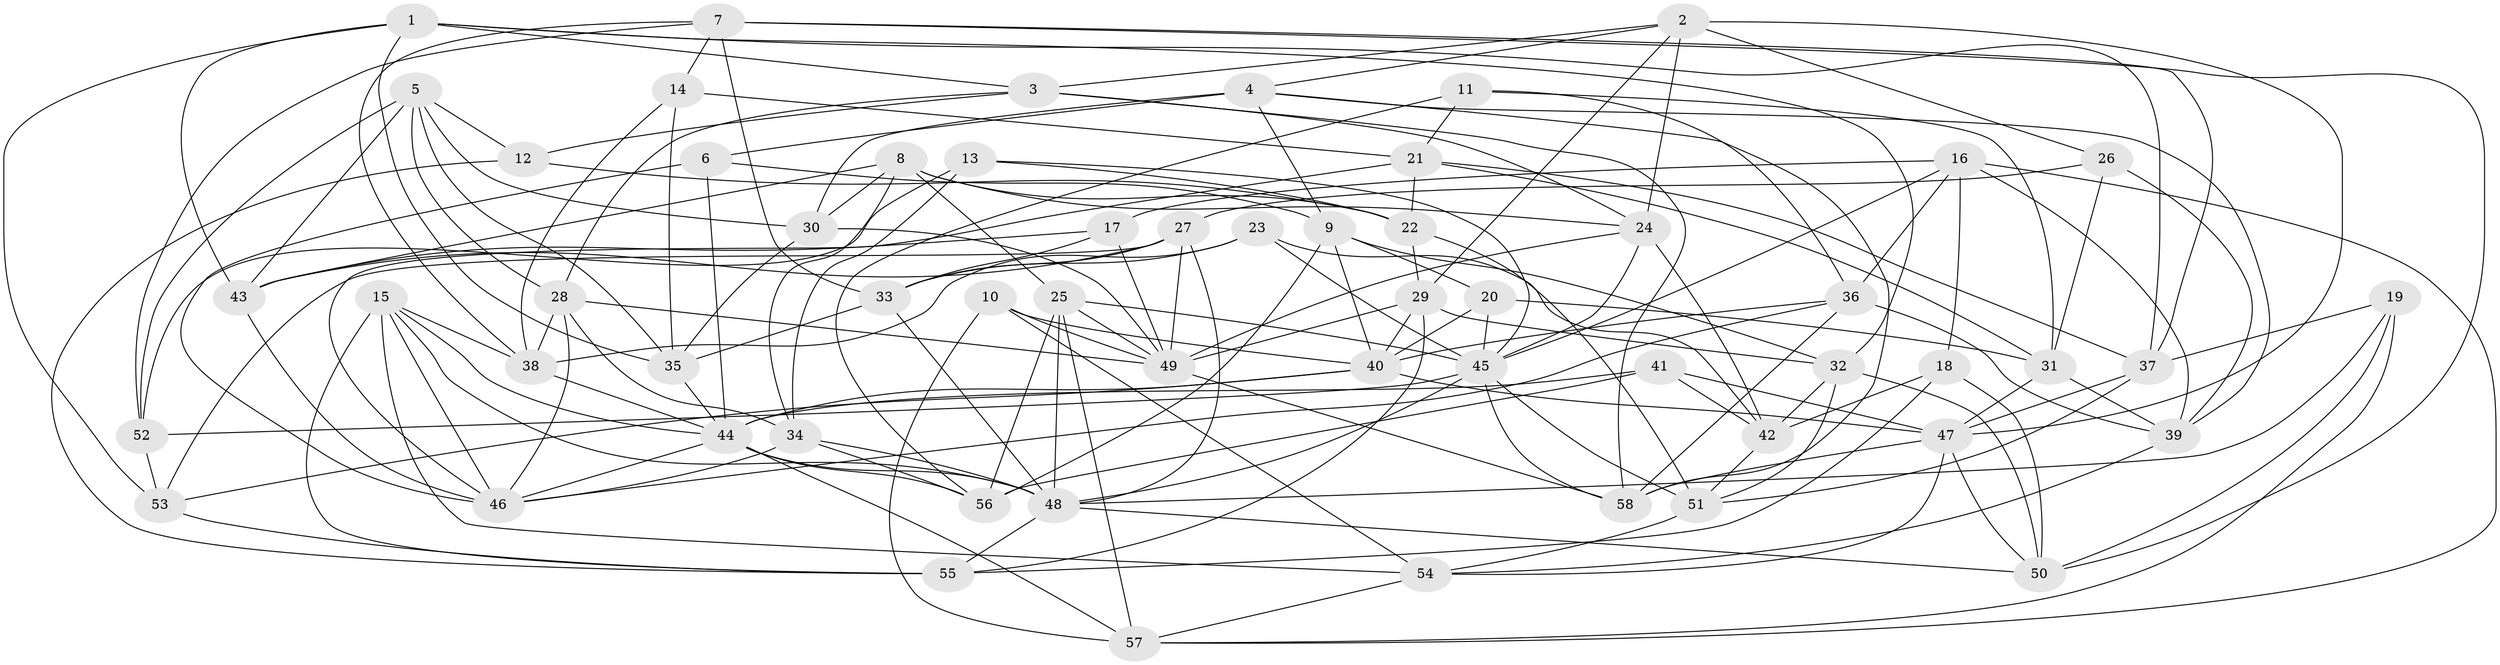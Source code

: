 // original degree distribution, {4: 1.0}
// Generated by graph-tools (version 1.1) at 2025/50/03/09/25 03:50:47]
// undirected, 58 vertices, 170 edges
graph export_dot {
graph [start="1"]
  node [color=gray90,style=filled];
  1;
  2;
  3;
  4;
  5;
  6;
  7;
  8;
  9;
  10;
  11;
  12;
  13;
  14;
  15;
  16;
  17;
  18;
  19;
  20;
  21;
  22;
  23;
  24;
  25;
  26;
  27;
  28;
  29;
  30;
  31;
  32;
  33;
  34;
  35;
  36;
  37;
  38;
  39;
  40;
  41;
  42;
  43;
  44;
  45;
  46;
  47;
  48;
  49;
  50;
  51;
  52;
  53;
  54;
  55;
  56;
  57;
  58;
  1 -- 3 [weight=1.0];
  1 -- 32 [weight=1.0];
  1 -- 35 [weight=1.0];
  1 -- 37 [weight=1.0];
  1 -- 43 [weight=1.0];
  1 -- 53 [weight=1.0];
  2 -- 3 [weight=1.0];
  2 -- 4 [weight=1.0];
  2 -- 24 [weight=1.0];
  2 -- 26 [weight=1.0];
  2 -- 29 [weight=1.0];
  2 -- 47 [weight=1.0];
  3 -- 12 [weight=1.0];
  3 -- 24 [weight=1.0];
  3 -- 28 [weight=1.0];
  3 -- 58 [weight=1.0];
  4 -- 6 [weight=1.0];
  4 -- 9 [weight=1.0];
  4 -- 30 [weight=1.0];
  4 -- 39 [weight=1.0];
  4 -- 58 [weight=1.0];
  5 -- 12 [weight=1.0];
  5 -- 28 [weight=1.0];
  5 -- 30 [weight=1.0];
  5 -- 35 [weight=1.0];
  5 -- 43 [weight=1.0];
  5 -- 52 [weight=1.0];
  6 -- 9 [weight=1.0];
  6 -- 44 [weight=1.0];
  6 -- 46 [weight=1.0];
  7 -- 14 [weight=1.0];
  7 -- 33 [weight=1.0];
  7 -- 37 [weight=1.0];
  7 -- 38 [weight=1.0];
  7 -- 50 [weight=1.0];
  7 -- 52 [weight=1.0];
  8 -- 22 [weight=1.0];
  8 -- 24 [weight=1.0];
  8 -- 25 [weight=1.0];
  8 -- 30 [weight=1.0];
  8 -- 34 [weight=1.0];
  8 -- 43 [weight=1.0];
  9 -- 20 [weight=1.0];
  9 -- 32 [weight=1.0];
  9 -- 40 [weight=1.0];
  9 -- 56 [weight=1.0];
  10 -- 40 [weight=1.0];
  10 -- 49 [weight=1.0];
  10 -- 54 [weight=1.0];
  10 -- 57 [weight=1.0];
  11 -- 21 [weight=1.0];
  11 -- 31 [weight=1.0];
  11 -- 36 [weight=1.0];
  11 -- 56 [weight=1.0];
  12 -- 22 [weight=1.0];
  12 -- 55 [weight=1.0];
  13 -- 22 [weight=1.0];
  13 -- 34 [weight=1.0];
  13 -- 45 [weight=1.0];
  13 -- 52 [weight=1.0];
  14 -- 21 [weight=1.0];
  14 -- 35 [weight=1.0];
  14 -- 38 [weight=1.0];
  15 -- 38 [weight=1.0];
  15 -- 44 [weight=1.0];
  15 -- 46 [weight=1.0];
  15 -- 48 [weight=1.0];
  15 -- 54 [weight=1.0];
  15 -- 55 [weight=1.0];
  16 -- 17 [weight=1.0];
  16 -- 18 [weight=1.0];
  16 -- 36 [weight=1.0];
  16 -- 39 [weight=1.0];
  16 -- 45 [weight=1.0];
  16 -- 57 [weight=1.0];
  17 -- 33 [weight=1.0];
  17 -- 43 [weight=1.0];
  17 -- 49 [weight=1.0];
  18 -- 42 [weight=1.0];
  18 -- 50 [weight=1.0];
  18 -- 55 [weight=1.0];
  19 -- 37 [weight=1.0];
  19 -- 48 [weight=1.0];
  19 -- 50 [weight=1.0];
  19 -- 57 [weight=1.0];
  20 -- 31 [weight=1.0];
  20 -- 40 [weight=1.0];
  20 -- 45 [weight=1.0];
  21 -- 22 [weight=1.0];
  21 -- 31 [weight=1.0];
  21 -- 37 [weight=1.0];
  21 -- 46 [weight=1.0];
  22 -- 29 [weight=1.0];
  22 -- 51 [weight=1.0];
  23 -- 33 [weight=1.0];
  23 -- 38 [weight=1.0];
  23 -- 42 [weight=1.0];
  23 -- 45 [weight=1.0];
  24 -- 42 [weight=1.0];
  24 -- 45 [weight=1.0];
  24 -- 49 [weight=1.0];
  25 -- 45 [weight=1.0];
  25 -- 48 [weight=1.0];
  25 -- 49 [weight=1.0];
  25 -- 56 [weight=1.0];
  25 -- 57 [weight=1.0];
  26 -- 27 [weight=1.0];
  26 -- 31 [weight=1.0];
  26 -- 39 [weight=1.0];
  27 -- 33 [weight=1.0];
  27 -- 43 [weight=1.0];
  27 -- 48 [weight=1.0];
  27 -- 49 [weight=1.0];
  27 -- 53 [weight=1.0];
  28 -- 34 [weight=1.0];
  28 -- 38 [weight=1.0];
  28 -- 46 [weight=1.0];
  28 -- 49 [weight=1.0];
  29 -- 32 [weight=1.0];
  29 -- 40 [weight=1.0];
  29 -- 49 [weight=1.0];
  29 -- 55 [weight=1.0];
  30 -- 35 [weight=1.0];
  30 -- 49 [weight=2.0];
  31 -- 39 [weight=1.0];
  31 -- 47 [weight=1.0];
  32 -- 42 [weight=1.0];
  32 -- 50 [weight=1.0];
  32 -- 51 [weight=1.0];
  33 -- 35 [weight=1.0];
  33 -- 48 [weight=1.0];
  34 -- 46 [weight=1.0];
  34 -- 48 [weight=1.0];
  34 -- 56 [weight=1.0];
  35 -- 44 [weight=1.0];
  36 -- 39 [weight=1.0];
  36 -- 40 [weight=1.0];
  36 -- 46 [weight=1.0];
  36 -- 58 [weight=1.0];
  37 -- 47 [weight=1.0];
  37 -- 51 [weight=1.0];
  38 -- 44 [weight=1.0];
  39 -- 54 [weight=1.0];
  40 -- 44 [weight=1.0];
  40 -- 47 [weight=3.0];
  40 -- 53 [weight=1.0];
  41 -- 42 [weight=1.0];
  41 -- 44 [weight=1.0];
  41 -- 47 [weight=1.0];
  41 -- 56 [weight=1.0];
  42 -- 51 [weight=1.0];
  43 -- 46 [weight=1.0];
  44 -- 46 [weight=1.0];
  44 -- 48 [weight=1.0];
  44 -- 56 [weight=1.0];
  44 -- 57 [weight=1.0];
  45 -- 48 [weight=1.0];
  45 -- 51 [weight=1.0];
  45 -- 52 [weight=1.0];
  45 -- 58 [weight=1.0];
  47 -- 50 [weight=1.0];
  47 -- 54 [weight=1.0];
  47 -- 58 [weight=1.0];
  48 -- 50 [weight=1.0];
  48 -- 55 [weight=1.0];
  49 -- 58 [weight=1.0];
  51 -- 54 [weight=1.0];
  52 -- 53 [weight=2.0];
  53 -- 55 [weight=1.0];
  54 -- 57 [weight=1.0];
}

